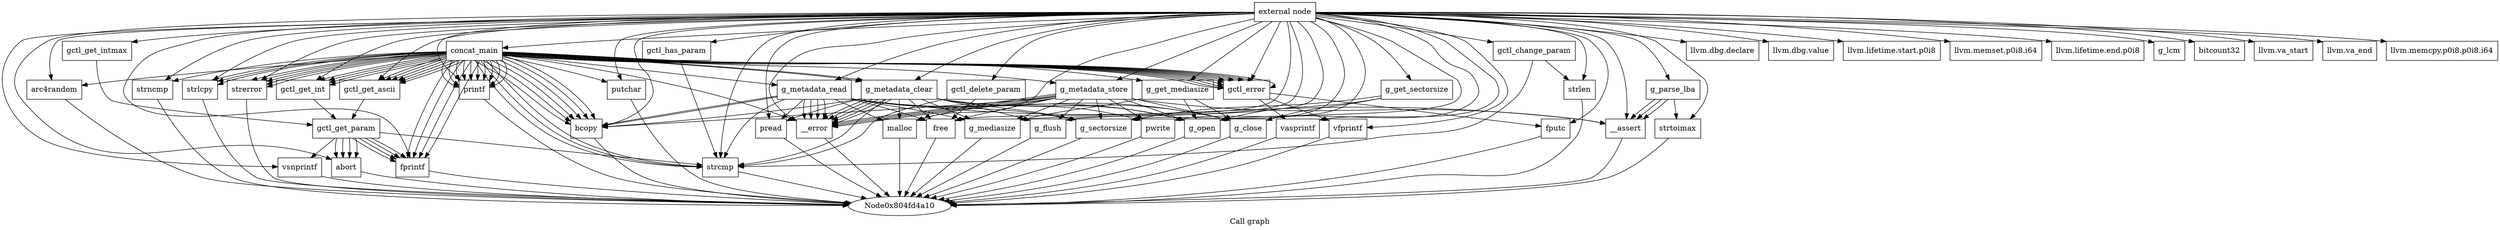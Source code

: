 digraph "Call graph" {
	label="Call graph";

	Node0x804fd49e0 [shape=record,label="{external node}"];
	Node0x804fd49e0 -> Node0x804fd4a70;
	Node0x804fd49e0 -> Node0x804fd5130;
	Node0x804fd49e0 -> Node0x804fd5190;
	Node0x804fd49e0 -> Node0x804fd4b90;
	Node0x804fd49e0 -> Node0x804fd51f0;
	Node0x804fd49e0 -> Node0x804fd5250;
	Node0x804fd49e0 -> Node0x804fd4cb0;
	Node0x804fd49e0 -> Node0x804fd4d10;
	Node0x804fd49e0 -> Node0x804fd4d70;
	Node0x804fd49e0 -> Node0x804fd4dd0;
	Node0x804fd49e0 -> Node0x804fd4e90;
	Node0x804fd49e0 -> Node0x804fd4ef0;
	Node0x804fd49e0 -> Node0x804fd4f50;
	Node0x804fd49e0 -> Node0x804fd5010;
	Node0x804fd49e0 -> Node0x804fd52b0;
	Node0x804fd49e0 -> Node0x804fd50d0;
	Node0x804fd49e0 -> Node0x804fd5310;
	Node0x804fd49e0 -> Node0x804fd5370;
	Node0x804fd49e0 -> Node0x804fd53d0;
	Node0x804fd49e0 -> Node0x804fd5430;
	Node0x804fd49e0 -> Node0x804fd5490;
	Node0x804fd49e0 -> Node0x804fd4e30;
	Node0x804fd49e0 -> Node0x804fd54f0;
	Node0x804fd49e0 -> Node0x804fd5550;
	Node0x804fd49e0 -> Node0x804fd55b0;
	Node0x804fd49e0 -> Node0x804fd5610;
	Node0x804fd49e0 -> Node0x804fd5670;
	Node0x804fd49e0 -> Node0x804fd5070;
	Node0x804fd49e0 -> Node0x804fd56d0;
	Node0x804fd49e0 -> Node0x804fd5730;
	Node0x804fd49e0 -> Node0x804fd5790;
	Node0x804fd49e0 -> Node0x804fd4fb0;
	Node0x804fd49e0 -> Node0x804fd57f0;
	Node0x804fd49e0 -> Node0x804fd5850;
	Node0x804fd49e0 -> Node0x804fd4c50;
	Node0x804fd49e0 -> Node0x804fd4b30;
	Node0x804fd49e0 -> Node0x804fd59d0;
	Node0x804fd49e0 -> Node0x804fd58b0;
	Node0x804fd49e0 -> Node0x804fd5910;
	Node0x804fd49e0 -> Node0x804fd5970;
	Node0x804fd49e0 -> Node0x804fd5a30;
	Node0x804fd49e0 -> Node0x804fd4bf0;
	Node0x804fd49e0 -> Node0x804fd5af0;
	Node0x804fd49e0 -> Node0x804fd5b50;
	Node0x804fd49e0 -> Node0x804fd5bb0;
	Node0x804fd49e0 -> Node0x804fd4ad0;
	Node0x804fd49e0 -> Node0x804fd5c10;
	Node0x804fd49e0 -> Node0x804fd5c70;
	Node0x804fd49e0 -> Node0x804fd5cd0;
	Node0x804fd49e0 -> Node0x804fd5d30;
	Node0x804fd49e0 -> Node0x804fd5d90;
	Node0x804fd4a70 [shape=record,label="{concat_main}"];
	Node0x804fd4a70 -> Node0x804fd4ad0;
	Node0x804fd4a70 -> Node0x804fd4b30;
	Node0x804fd4a70 -> Node0x804fd4b90;
	Node0x804fd4a70 -> Node0x804fd4bf0;
	Node0x804fd4a70 -> Node0x804fd4b30;
	Node0x804fd4a70 -> Node0x804fd4bf0;
	Node0x804fd4a70 -> Node0x804fd4ad0;
	Node0x804fd4a70 -> Node0x804fd4c50;
	Node0x804fd4a70 -> Node0x804fd4cb0;
	Node0x804fd4a70 -> Node0x804fd4b30;
	Node0x804fd4a70 -> Node0x804fd4d10;
	Node0x804fd4a70 -> Node0x804fd4ad0;
	Node0x804fd4a70 -> Node0x804fd4d10;
	Node0x804fd4a70 -> Node0x804fd4d70;
	Node0x804fd4a70 -> Node0x804fd4ad0;
	Node0x804fd4a70 -> Node0x804fd4dd0;
	Node0x804fd4a70 -> Node0x804fd4d10;
	Node0x804fd4a70 -> Node0x804fd4e30;
	Node0x804fd4a70 -> Node0x804fd4e90;
	Node0x804fd4a70 -> Node0x804fd4cb0;
	Node0x804fd4a70 -> Node0x804fd4ef0;
	Node0x804fd4a70 -> Node0x804fd4b30;
	Node0x804fd4a70 -> Node0x804fd4f50;
	Node0x804fd4a70 -> Node0x804fd4f50;
	Node0x804fd4a70 -> Node0x804fd4f50;
	Node0x804fd4a70 -> Node0x804fd4fb0;
	Node0x804fd4a70 -> Node0x804fd4cb0;
	Node0x804fd4a70 -> Node0x804fd4ef0;
	Node0x804fd4a70 -> Node0x804fd4b30;
	Node0x804fd4a70 -> Node0x804fd5010;
	Node0x804fd4a70 -> Node0x804fd4b90;
	Node0x804fd4a70 -> Node0x804fd4bf0;
	Node0x804fd4a70 -> Node0x804fd4b30;
	Node0x804fd4a70 -> Node0x804fd4ad0;
	Node0x804fd4a70 -> Node0x804fd4c50;
	Node0x804fd4a70 -> Node0x804fd4cb0;
	Node0x804fd4a70 -> Node0x804fd4ef0;
	Node0x804fd4a70 -> Node0x804fd4b30;
	Node0x804fd4a70 -> Node0x804fd5010;
	Node0x804fd4a70 -> Node0x804fd4b90;
	Node0x804fd4a70 -> Node0x804fd4bf0;
	Node0x804fd4a70 -> Node0x804fd4b30;
	Node0x804fd4a70 -> Node0x804fd4ad0;
	Node0x804fd4a70 -> Node0x804fd5070;
	Node0x804fd4a70 -> Node0x804fd4cb0;
	Node0x804fd4a70 -> Node0x804fd4ef0;
	Node0x804fd4a70 -> Node0x804fd4b30;
	Node0x804fd4a70 -> Node0x804fd4f50;
	Node0x804fd4a70 -> Node0x804fd4f50;
	Node0x804fd4a70 -> Node0x804fd4f50;
	Node0x804fd4a70 -> Node0x804fd5010;
	Node0x804fd4a70 -> Node0x804fd5010;
	Node0x804fd4a70 -> Node0x804fd5010;
	Node0x804fd4a70 -> Node0x804fd5010;
	Node0x804fd4a70 -> Node0x804fd5010;
	Node0x804fd4a70 -> Node0x804fd5010;
	Node0x804fd4a70 -> Node0x804fd5010;
	Node0x804fd4a70 -> Node0x804fd5010;
	Node0x804fd4a70 -> Node0x804fd50d0;
	Node0x804fd4a70 -> Node0x804fd4b30;
	Node0x804fd5130 [shape=record,label="{llvm.dbg.declare}"];
	Node0x804fd5190 [shape=record,label="{llvm.dbg.value}"];
	Node0x804fd4b90 [shape=record,label="{strcmp}"];
	Node0x804fd4b90 -> Node0x804fd4a10;
	Node0x804fd51f0 [shape=record,label="{llvm.lifetime.start.p0i8}"];
	Node0x804fd5250 [shape=record,label="{llvm.memset.p0i8.i64}"];
	Node0x804fd4cb0 [shape=record,label="{strerror}"];
	Node0x804fd4cb0 -> Node0x804fd4a10;
	Node0x804fd4d10 [shape=record,label="{strlcpy}"];
	Node0x804fd4d10 -> Node0x804fd4a10;
	Node0x804fd4d70 [shape=record,label="{arc4random}"];
	Node0x804fd4d70 -> Node0x804fd4a10;
	Node0x804fd4dd0 [shape=record,label="{strncmp}"];
	Node0x804fd4dd0 -> Node0x804fd4a10;
	Node0x804fd4e90 [shape=record,label="{__error}"];
	Node0x804fd4e90 -> Node0x804fd4a10;
	Node0x804fd4ef0 [shape=record,label="{fprintf}"];
	Node0x804fd4ef0 -> Node0x804fd4a10;
	Node0x804fd4f50 [shape=record,label="{bcopy}"];
	Node0x804fd4f50 -> Node0x804fd4a10;
	Node0x804fd5010 [shape=record,label="{printf}"];
	Node0x804fd5010 -> Node0x804fd4a10;
	Node0x804fd52b0 [shape=record,label="{llvm.lifetime.end.p0i8}"];
	Node0x804fd50d0 [shape=record,label="{putchar}"];
	Node0x804fd50d0 -> Node0x804fd4a10;
	Node0x804fd5310 [shape=record,label="{g_lcm}"];
	Node0x804fd5370 [shape=record,label="{bitcount32}"];
	Node0x804fd53d0 [shape=record,label="{g_parse_lba}"];
	Node0x804fd53d0 -> Node0x804fd5430;
	Node0x804fd53d0 -> Node0x804fd5430;
	Node0x804fd53d0 -> Node0x804fd5430;
	Node0x804fd53d0 -> Node0x804fd5490;
	Node0x804fd5430 [shape=record,label="{__assert}"];
	Node0x804fd5430 -> Node0x804fd4a10;
	Node0x804fd5490 [shape=record,label="{strtoimax}"];
	Node0x804fd5490 -> Node0x804fd4a10;
	Node0x804fd4e30 [shape=record,label="{g_get_mediasize}"];
	Node0x804fd4e30 -> Node0x804fd54f0;
	Node0x804fd4e30 -> Node0x804fd5550;
	Node0x804fd4e30 -> Node0x804fd55b0;
	Node0x804fd54f0 [shape=record,label="{g_open}"];
	Node0x804fd54f0 -> Node0x804fd4a10;
	Node0x804fd5550 [shape=record,label="{g_mediasize}"];
	Node0x804fd5550 -> Node0x804fd4a10;
	Node0x804fd55b0 [shape=record,label="{g_close}"];
	Node0x804fd55b0 -> Node0x804fd4a10;
	Node0x804fd5610 [shape=record,label="{g_get_sectorsize}"];
	Node0x804fd5610 -> Node0x804fd54f0;
	Node0x804fd5610 -> Node0x804fd5670;
	Node0x804fd5610 -> Node0x804fd55b0;
	Node0x804fd5670 [shape=record,label="{g_sectorsize}"];
	Node0x804fd5670 -> Node0x804fd4a10;
	Node0x804fd5070 [shape=record,label="{g_metadata_read}"];
	Node0x804fd5070 -> Node0x804fd54f0;
	Node0x804fd5070 -> Node0x804fd4e90;
	Node0x804fd5070 -> Node0x804fd5550;
	Node0x804fd5070 -> Node0x804fd4e90;
	Node0x804fd5070 -> Node0x804fd5670;
	Node0x804fd5070 -> Node0x804fd4e90;
	Node0x804fd5070 -> Node0x804fd5430;
	Node0x804fd5070 -> Node0x804fd56d0;
	Node0x804fd5070 -> Node0x804fd5730;
	Node0x804fd5070 -> Node0x804fd4e90;
	Node0x804fd5070 -> Node0x804fd4f50;
	Node0x804fd5070 -> Node0x804fd4b90;
	Node0x804fd5070 -> Node0x804fd4f50;
	Node0x804fd5070 -> Node0x804fd5790;
	Node0x804fd5070 -> Node0x804fd55b0;
	Node0x804fd56d0 [shape=record,label="{malloc}"];
	Node0x804fd56d0 -> Node0x804fd4a10;
	Node0x804fd5730 [shape=record,label="{pread}"];
	Node0x804fd5730 -> Node0x804fd4a10;
	Node0x804fd5790 [shape=record,label="{free}"];
	Node0x804fd5790 -> Node0x804fd4a10;
	Node0x804fd4fb0 [shape=record,label="{g_metadata_store}"];
	Node0x804fd4fb0 -> Node0x804fd54f0;
	Node0x804fd4fb0 -> Node0x804fd4e90;
	Node0x804fd4fb0 -> Node0x804fd5550;
	Node0x804fd4fb0 -> Node0x804fd4e90;
	Node0x804fd4fb0 -> Node0x804fd5670;
	Node0x804fd4fb0 -> Node0x804fd4e90;
	Node0x804fd4fb0 -> Node0x804fd5430;
	Node0x804fd4fb0 -> Node0x804fd56d0;
	Node0x804fd4fb0 -> Node0x804fd4f50;
	Node0x804fd4fb0 -> Node0x804fd57f0;
	Node0x804fd4fb0 -> Node0x804fd4e90;
	Node0x804fd4fb0 -> Node0x804fd5850;
	Node0x804fd4fb0 -> Node0x804fd5790;
	Node0x804fd4fb0 -> Node0x804fd55b0;
	Node0x804fd57f0 [shape=record,label="{pwrite}"];
	Node0x804fd57f0 -> Node0x804fd4a10;
	Node0x804fd5850 [shape=record,label="{g_flush}"];
	Node0x804fd5850 -> Node0x804fd4a10;
	Node0x804fd4c50 [shape=record,label="{g_metadata_clear}"];
	Node0x804fd4c50 -> Node0x804fd54f0;
	Node0x804fd4c50 -> Node0x804fd4e90;
	Node0x804fd4c50 -> Node0x804fd5550;
	Node0x804fd4c50 -> Node0x804fd4e90;
	Node0x804fd4c50 -> Node0x804fd5670;
	Node0x804fd4c50 -> Node0x804fd4e90;
	Node0x804fd4c50 -> Node0x804fd56d0;
	Node0x804fd4c50 -> Node0x804fd5730;
	Node0x804fd4c50 -> Node0x804fd4e90;
	Node0x804fd4c50 -> Node0x804fd4f50;
	Node0x804fd4c50 -> Node0x804fd4b90;
	Node0x804fd4c50 -> Node0x804fd57f0;
	Node0x804fd4c50 -> Node0x804fd4e90;
	Node0x804fd4c50 -> Node0x804fd5850;
	Node0x804fd4c50 -> Node0x804fd5790;
	Node0x804fd4c50 -> Node0x804fd55b0;
	Node0x804fd4b30 [shape=record,label="{gctl_error}"];
	Node0x804fd4b30 -> Node0x804fd58b0;
	Node0x804fd4b30 -> Node0x804fd5910;
	Node0x804fd4b30 -> Node0x804fd5970;
	Node0x804fd59d0 [shape=record,label="{llvm.va_start}"];
	Node0x804fd58b0 [shape=record,label="{vasprintf}"];
	Node0x804fd58b0 -> Node0x804fd4a10;
	Node0x804fd5910 [shape=record,label="{vfprintf}"];
	Node0x804fd5910 -> Node0x804fd4a10;
	Node0x804fd5970 [shape=record,label="{fputc}"];
	Node0x804fd5970 -> Node0x804fd4a10;
	Node0x804fd5a30 [shape=record,label="{llvm.va_end}"];
	Node0x804fd4bf0 [shape=record,label="{gctl_get_int}"];
	Node0x804fd4bf0 -> Node0x804fd5a90;
	Node0x804fd5a90 [shape=record,label="{gctl_get_param}"];
	Node0x804fd5a90 -> Node0x804fd5af0;
	Node0x804fd5a90 -> Node0x804fd4b90;
	Node0x804fd5a90 -> Node0x804fd4ef0;
	Node0x804fd5a90 -> Node0x804fd5b50;
	Node0x804fd5a90 -> Node0x804fd4ef0;
	Node0x804fd5a90 -> Node0x804fd5b50;
	Node0x804fd5a90 -> Node0x804fd4ef0;
	Node0x804fd5a90 -> Node0x804fd5b50;
	Node0x804fd5a90 -> Node0x804fd4ef0;
	Node0x804fd5a90 -> Node0x804fd5b50;
	Node0x804fd5af0 [shape=record,label="{vsnprintf}"];
	Node0x804fd5af0 -> Node0x804fd4a10;
	Node0x804fd5b50 [shape=record,label="{abort}"];
	Node0x804fd5b50 -> Node0x804fd4a10;
	Node0x804fd5bb0 [shape=record,label="{gctl_get_intmax}"];
	Node0x804fd5bb0 -> Node0x804fd5a90;
	Node0x804fd4ad0 [shape=record,label="{gctl_get_ascii}"];
	Node0x804fd4ad0 -> Node0x804fd5a90;
	Node0x804fd5c10 [shape=record,label="{gctl_change_param}"];
	Node0x804fd5c10 -> Node0x804fd4b90;
	Node0x804fd5c10 -> Node0x804fd5c70;
	Node0x804fd5c70 [shape=record,label="{strlen}"];
	Node0x804fd5c70 -> Node0x804fd4a10;
	Node0x804fd5cd0 [shape=record,label="{gctl_delete_param}"];
	Node0x804fd5cd0 -> Node0x804fd4b90;
	Node0x804fd5cd0 -> Node0x804fd5790;
	Node0x804fd5d30 [shape=record,label="{llvm.memcpy.p0i8.p0i8.i64}"];
	Node0x804fd5d90 [shape=record,label="{gctl_has_param}"];
	Node0x804fd5d90 -> Node0x804fd4b90;
}

